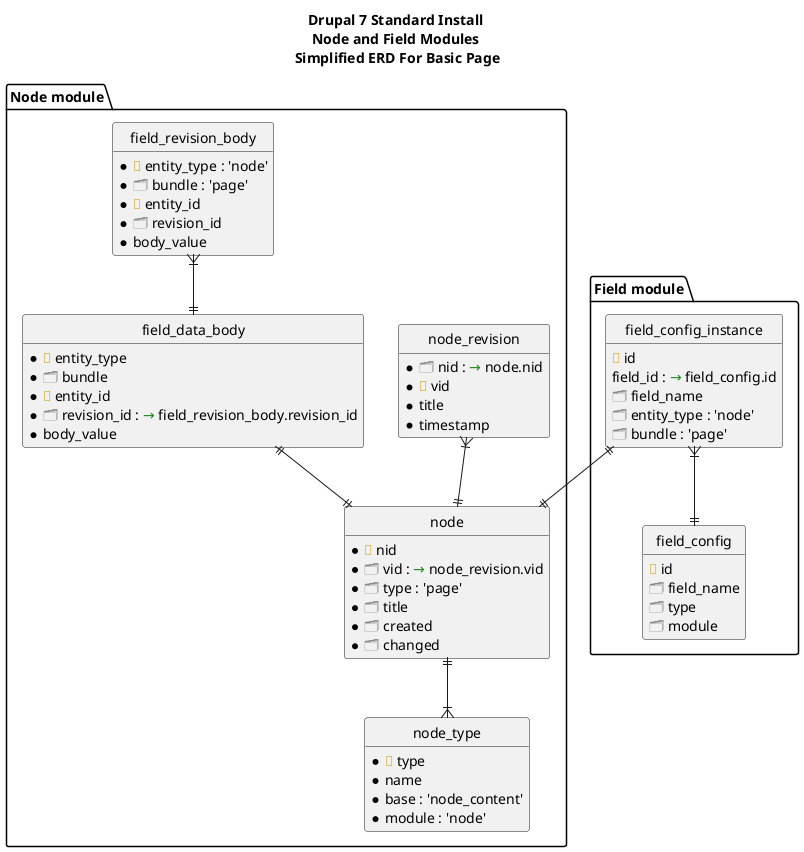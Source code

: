 @startuml

title Drupal 7 Standard Install\nNode and Field Modules\n Simplified ERD For Basic Page

hide circles
hide empty methods

!define KEY <color #D4AF37><U+1F511></color>
!define INDEX <color #888888><U+1F5C2></color>
!define FK <color #228B22><U+2192></color>


package "Node module" {

  entity node {
     * KEY nid
     * INDEX vid : FK node_revision.vid
     * INDEX type : 'page'
     * INDEX title
     * INDEX created
     * INDEX changed
  }

  entity node_revision {
    * INDEX nid : FK node.nid
    * KEY vid
    * title
    * timestamp
  }

  node_revision }|--|| node

  entity node_type {
    * KEY type
    * name
    * base : 'node_content'
    * module : 'node'
  }

  node ||--|{ node_type

  entity field_data_body {
    * KEY entity_type
    * INDEX bundle
    * KEY entity_id
    * INDEX revision_id : FK field_revision_body.revision_id
    * body_value
  }

  field_data_body ||--|| node

  entity field_revision_body {
    * KEY entity_type : 'node'
    * INDEX bundle : 'page'
    * KEY entity_id
    * INDEX revision_id
    * body_value
  }

  field_revision_body }|--|| field_data_body

}
'end package "Node module"

package "Field module" {

  entity field_config {
    KEY id
    INDEX field_name
    INDEX type
    INDEX module
  }

  entity field_config_instance {
    KEY id
    field_id : FK field_config.id
    INDEX field_name
    INDEX entity_type : 'node'
    INDEX bundle : 'page'
  }

  field_config_instance }|--|| field_config
  field_config_instance ||--|| node

}
'end package "Field module"

@enduml
